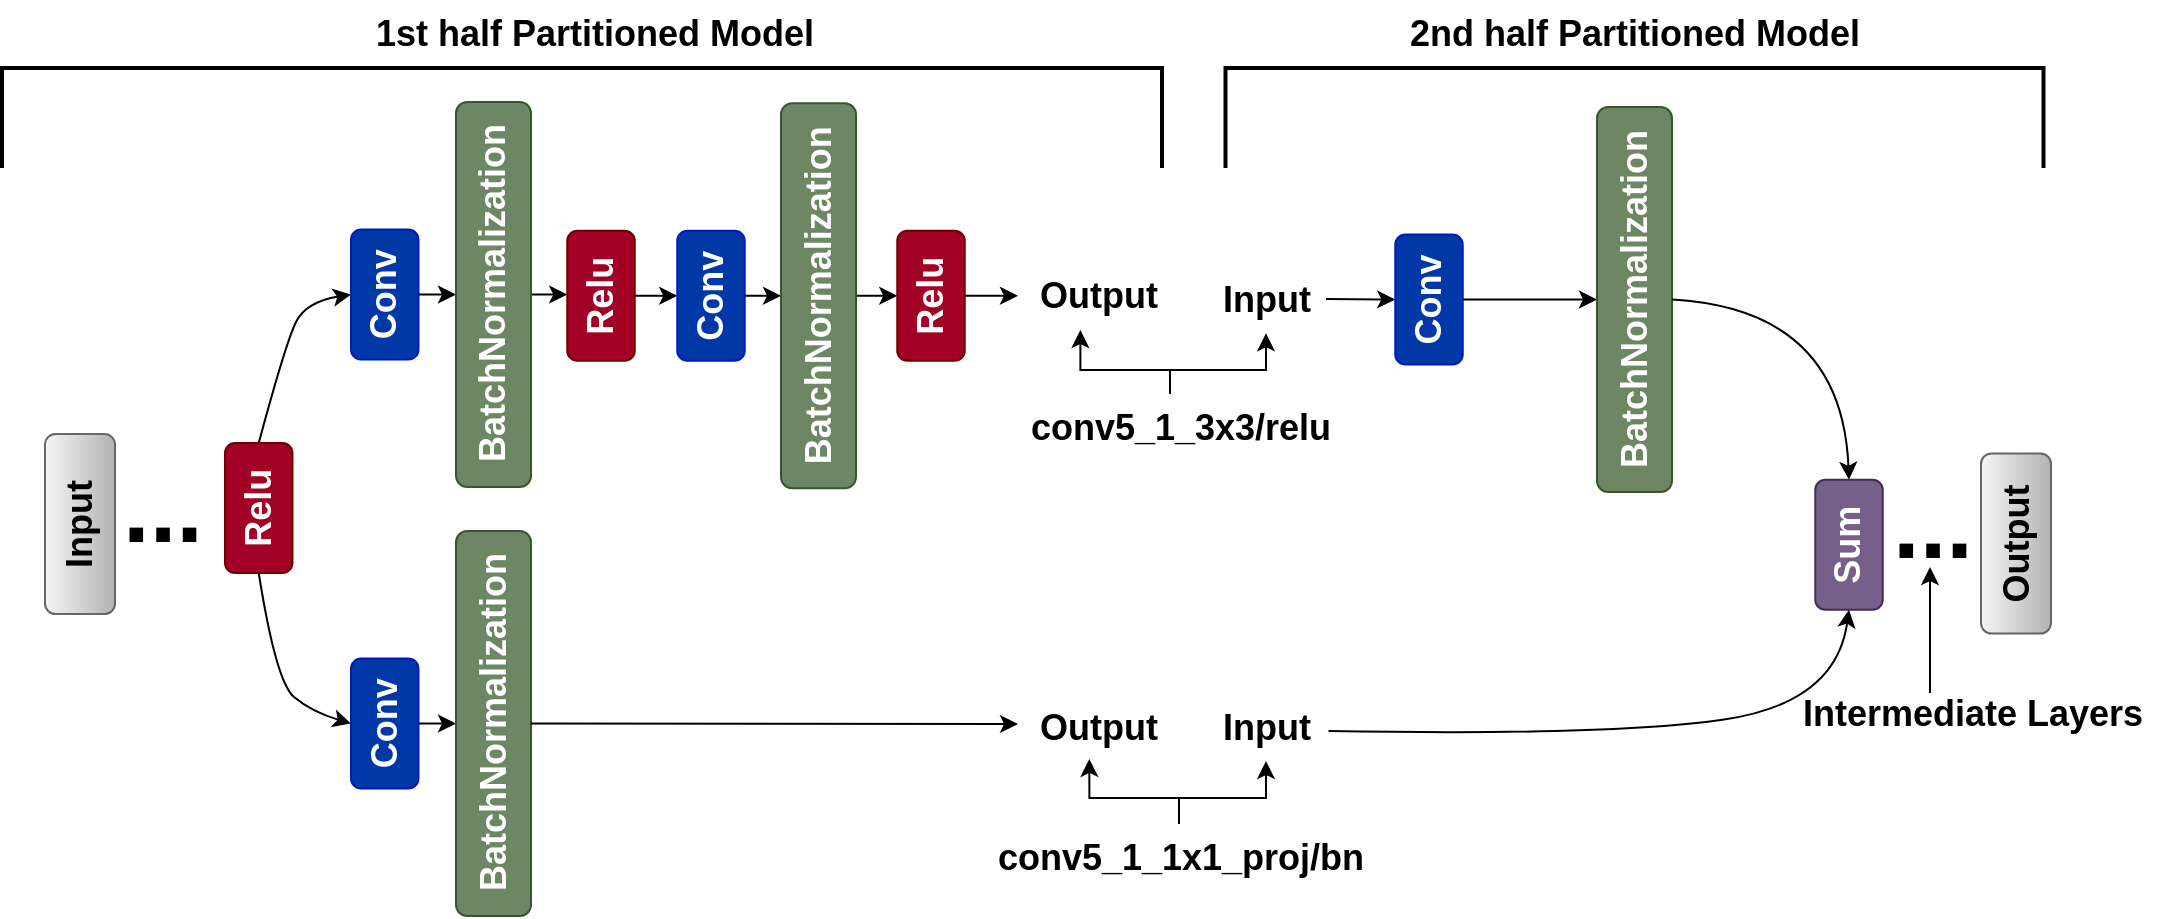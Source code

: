 <mxfile version="23.0.0" type="device">
  <diagram name="Page-1" id="0cxLK6B1qZ-80W-4j8hx">
    <mxGraphModel dx="1221" dy="630" grid="0" gridSize="10" guides="1" tooltips="1" connect="1" arrows="1" fold="1" page="0" pageScale="1" pageWidth="850" pageHeight="1100" math="0" shadow="0">
      <root>
        <mxCell id="0" />
        <mxCell id="1" parent="0" />
        <mxCell id="Iu25lgEWChFgaFbriD92-5" value="" style="curved=1;endArrow=classic;html=1;rounded=0;fontSize=14;fontStyle=1;exitX=1;exitY=0.5;exitDx=0;exitDy=0;entryX=0.5;entryY=0;entryDx=0;entryDy=0;" parent="1" source="WK32DhDvXuLAIViGbRyr-48" target="WK32DhDvXuLAIViGbRyr-4" edge="1">
          <mxGeometry width="50" height="50" relative="1" as="geometry">
            <mxPoint x="255" y="230" as="sourcePoint" />
            <mxPoint x="290" y="190" as="targetPoint" />
            <Array as="points">
              <mxPoint x="260" y="210" />
              <mxPoint x="270" y="190" />
            </Array>
          </mxGeometry>
        </mxCell>
        <mxCell id="Iu25lgEWChFgaFbriD92-103" value="&lt;font style=&quot;font-size: 18px;&quot;&gt;Output&lt;/font&gt;" style="rounded=1;whiteSpace=wrap;html=1;fillColor=#f5f5f5;gradientColor=#b3b3b3;strokeColor=#666666;fontSize=14;fontStyle=1;rotation=-90;" parent="1" vertex="1">
          <mxGeometry x="1080" y="293.25" width="90" height="35" as="geometry" />
        </mxCell>
        <mxCell id="Iu25lgEWChFgaFbriD92-123" value="&lt;font style=&quot;font-size: 18px;&quot;&gt;1st half Partitioned Model&lt;/font&gt;" style="text;html=1;align=center;verticalAlign=middle;resizable=0;points=[];autosize=1;strokeColor=none;fillColor=none;fontSize=14;fontStyle=1" parent="1" vertex="1">
          <mxGeometry x="295" y="39" width="237" height="34" as="geometry" />
        </mxCell>
        <mxCell id="Iu25lgEWChFgaFbriD92-145" value="&lt;font style=&quot;font-size: 48px;&quot;&gt;...&lt;/font&gt;" style="text;html=1;align=center;verticalAlign=middle;resizable=0;points=[];autosize=1;strokeColor=none;fillColor=none;fontSize=14;fontStyle=1" parent="1" vertex="1">
          <mxGeometry x="1053" y="266.01" width="60" height="70" as="geometry" />
        </mxCell>
        <mxCell id="Iu25lgEWChFgaFbriD92-146" value="&lt;font style=&quot;font-size: 48px;&quot;&gt;...&lt;/font&gt;" style="text;html=1;align=center;verticalAlign=middle;resizable=0;points=[];autosize=1;strokeColor=none;fillColor=none;fontSize=14;fontStyle=1" parent="1" vertex="1">
          <mxGeometry x="168" y="258" width="60" height="70" as="geometry" />
        </mxCell>
        <mxCell id="WK32DhDvXuLAIViGbRyr-26" style="edgeStyle=orthogonalEdgeStyle;rounded=0;orthogonalLoop=1;jettySize=auto;html=1;exitX=0.5;exitY=1;exitDx=0;exitDy=0;entryX=0.5;entryY=0;entryDx=0;entryDy=0;" parent="1" source="WK32DhDvXuLAIViGbRyr-4" target="WK32DhDvXuLAIViGbRyr-24" edge="1">
          <mxGeometry relative="1" as="geometry" />
        </mxCell>
        <mxCell id="WK32DhDvXuLAIViGbRyr-4" value="&lt;b&gt;&lt;font style=&quot;font-size: 18px;&quot;&gt;Conv&lt;/font&gt;&lt;/b&gt;" style="rounded=1;whiteSpace=wrap;html=1;fillColor=#0038A8;fontColor=#ffffff;strokeColor=#001DBC;rotation=-90;" parent="1" vertex="1">
          <mxGeometry x="276.87" y="169.39" width="65" height="33.74" as="geometry" />
        </mxCell>
        <mxCell id="WK32DhDvXuLAIViGbRyr-28" style="edgeStyle=orthogonalEdgeStyle;rounded=0;orthogonalLoop=1;jettySize=auto;html=1;exitX=0.5;exitY=1;exitDx=0;exitDy=0;entryX=0.5;entryY=0;entryDx=0;entryDy=0;" parent="1" source="WK32DhDvXuLAIViGbRyr-24" target="WK32DhDvXuLAIViGbRyr-49" edge="1">
          <mxGeometry relative="1" as="geometry">
            <mxPoint x="407.5" y="186.25" as="targetPoint" />
          </mxGeometry>
        </mxCell>
        <mxCell id="WK32DhDvXuLAIViGbRyr-24" value="&lt;b&gt;&lt;font style=&quot;font-size: 18px;&quot;&gt;BatchNormalization&lt;/font&gt;&lt;/b&gt;" style="rounded=1;whiteSpace=wrap;html=1;fillColor=#6d8764;fontColor=#ffffff;strokeColor=#3A5431;rotation=-90;" parent="1" vertex="1">
          <mxGeometry x="267.5" y="167.5" width="192.5" height="37.5" as="geometry" />
        </mxCell>
        <mxCell id="WK32DhDvXuLAIViGbRyr-31" style="edgeStyle=orthogonalEdgeStyle;rounded=0;orthogonalLoop=1;jettySize=auto;html=1;exitX=0.5;exitY=1;exitDx=0;exitDy=0;entryX=0.5;entryY=0;entryDx=0;entryDy=0;" parent="1" source="WK32DhDvXuLAIViGbRyr-49" target="WK32DhDvXuLAIViGbRyr-29" edge="1">
          <mxGeometry relative="1" as="geometry">
            <mxPoint x="442.5" y="186.25" as="sourcePoint" />
          </mxGeometry>
        </mxCell>
        <mxCell id="WK32DhDvXuLAIViGbRyr-36" style="edgeStyle=orthogonalEdgeStyle;rounded=0;orthogonalLoop=1;jettySize=auto;html=1;exitX=0.5;exitY=1;exitDx=0;exitDy=0;entryX=0.5;entryY=0;entryDx=0;entryDy=0;" parent="1" source="WK32DhDvXuLAIViGbRyr-29" target="WK32DhDvXuLAIViGbRyr-32" edge="1">
          <mxGeometry relative="1" as="geometry" />
        </mxCell>
        <mxCell id="WK32DhDvXuLAIViGbRyr-29" value="&lt;b&gt;&lt;font style=&quot;font-size: 18px;&quot;&gt;Conv&lt;/font&gt;&lt;/b&gt;" style="rounded=1;whiteSpace=wrap;html=1;fillColor=#0038A8;fontColor=#ffffff;strokeColor=#001DBC;rotation=-90;" parent="1" vertex="1">
          <mxGeometry x="440" y="170.01" width="65" height="33.74" as="geometry" />
        </mxCell>
        <mxCell id="WK32DhDvXuLAIViGbRyr-38" style="edgeStyle=orthogonalEdgeStyle;rounded=0;orthogonalLoop=1;jettySize=auto;html=1;exitX=0.5;exitY=1;exitDx=0;exitDy=0;entryX=0.5;entryY=0;entryDx=0;entryDy=0;" parent="1" source="WK32DhDvXuLAIViGbRyr-32" target="WK32DhDvXuLAIViGbRyr-50" edge="1">
          <mxGeometry relative="1" as="geometry">
            <mxPoint x="590" y="186.88" as="targetPoint" />
          </mxGeometry>
        </mxCell>
        <mxCell id="WK32DhDvXuLAIViGbRyr-32" value="&lt;b&gt;&lt;font style=&quot;font-size: 18px;&quot;&gt;BatchNormalization&lt;/font&gt;&lt;/b&gt;" style="rounded=1;whiteSpace=wrap;html=1;fillColor=#6d8764;fontColor=#ffffff;strokeColor=#3A5431;rotation=-90;" parent="1" vertex="1">
          <mxGeometry x="430" y="168.13" width="192.5" height="37.5" as="geometry" />
        </mxCell>
        <mxCell id="WK32DhDvXuLAIViGbRyr-40" style="edgeStyle=orthogonalEdgeStyle;rounded=0;orthogonalLoop=1;jettySize=auto;html=1;exitX=0.5;exitY=1;exitDx=0;exitDy=0;entryX=-0.013;entryY=0.514;entryDx=0;entryDy=0;entryPerimeter=0;" parent="1" source="WK32DhDvXuLAIViGbRyr-50" target="0bno4nOajrJEfrYTKyAq-38" edge="1">
          <mxGeometry relative="1" as="geometry">
            <mxPoint x="625" y="186.88" as="sourcePoint" />
            <mxPoint x="622" y="186" as="targetPoint" />
          </mxGeometry>
        </mxCell>
        <mxCell id="WK32DhDvXuLAIViGbRyr-42" style="edgeStyle=orthogonalEdgeStyle;rounded=0;orthogonalLoop=1;jettySize=auto;html=1;exitX=0.5;exitY=1;exitDx=0;exitDy=0;entryX=0.5;entryY=0;entryDx=0;entryDy=0;" parent="1" source="WK32DhDvXuLAIViGbRyr-39" target="WK32DhDvXuLAIViGbRyr-41" edge="1">
          <mxGeometry relative="1" as="geometry" />
        </mxCell>
        <mxCell id="WK32DhDvXuLAIViGbRyr-41" value="&lt;b&gt;&lt;font style=&quot;font-size: 18px;&quot;&gt;BatchNormalization&lt;/font&gt;&lt;/b&gt;" style="rounded=1;whiteSpace=wrap;html=1;fillColor=#6d8764;fontColor=#ffffff;strokeColor=#3A5431;rotation=-90;" parent="1" vertex="1">
          <mxGeometry x="838" y="170.01" width="192.5" height="37.5" as="geometry" />
        </mxCell>
        <mxCell id="WK32DhDvXuLAIViGbRyr-45" value="" style="curved=1;endArrow=classic;html=1;rounded=0;exitX=0.5;exitY=1;exitDx=0;exitDy=0;fontSize=14;fontStyle=1;entryX=1;entryY=0.5;entryDx=0;entryDy=0;" parent="1" source="WK32DhDvXuLAIViGbRyr-41" target="WK32DhDvXuLAIViGbRyr-46" edge="1">
          <mxGeometry width="50" height="50" relative="1" as="geometry">
            <mxPoint x="650.0" y="192.51" as="sourcePoint" />
            <mxPoint x="700" y="322.51" as="targetPoint" />
            <Array as="points">
              <mxPoint x="1038" y="193.51" />
            </Array>
          </mxGeometry>
        </mxCell>
        <mxCell id="WK32DhDvXuLAIViGbRyr-46" value="&lt;b&gt;&lt;font style=&quot;font-size: 18px;&quot;&gt;Sum&lt;/font&gt;&lt;/b&gt;" style="rounded=1;whiteSpace=wrap;html=1;fillColor=#76608a;fontColor=#ffffff;strokeColor=#432D57;rotation=-90;" parent="1" vertex="1">
          <mxGeometry x="1009" y="294.51" width="65" height="33.74" as="geometry" />
        </mxCell>
        <mxCell id="WK32DhDvXuLAIViGbRyr-48" value="&lt;b&gt;&lt;font style=&quot;font-size: 18px;&quot;&gt;Relu&lt;/font&gt;&lt;/b&gt;" style="rounded=1;whiteSpace=wrap;html=1;fillColor=#a20025;fontColor=#ffffff;strokeColor=#6F0000;rotation=-90;" parent="1" vertex="1">
          <mxGeometry x="213.87" y="276.13" width="65" height="33.74" as="geometry" />
        </mxCell>
        <mxCell id="WK32DhDvXuLAIViGbRyr-49" value="&lt;b&gt;&lt;font style=&quot;font-size: 18px;&quot;&gt;Relu&lt;/font&gt;&lt;/b&gt;" style="rounded=1;whiteSpace=wrap;html=1;fillColor=#a20025;fontColor=#ffffff;strokeColor=#6F0000;rotation=-90;" parent="1" vertex="1">
          <mxGeometry x="385" y="170.01" width="65" height="33.74" as="geometry" />
        </mxCell>
        <mxCell id="WK32DhDvXuLAIViGbRyr-50" value="&lt;b&gt;&lt;font style=&quot;font-size: 18px;&quot;&gt;Relu&lt;/font&gt;&lt;/b&gt;" style="rounded=1;whiteSpace=wrap;html=1;fillColor=#a20025;fontColor=#ffffff;strokeColor=#6F0000;rotation=-90;" parent="1" vertex="1">
          <mxGeometry x="550" y="170.01" width="65" height="33.74" as="geometry" />
        </mxCell>
        <mxCell id="WK32DhDvXuLAIViGbRyr-145" value="" style="strokeWidth=2;html=1;shape=mxgraph.flowchart.annotation_1;align=left;pointerEvents=1;direction=south;fontSize=14;fontStyle=1" parent="1" vertex="1">
          <mxGeometry x="118" y="73" width="580" height="50" as="geometry" />
        </mxCell>
        <mxCell id="0bno4nOajrJEfrYTKyAq-6" style="edgeStyle=orthogonalEdgeStyle;rounded=0;orthogonalLoop=1;jettySize=auto;html=1;exitX=0.5;exitY=1;exitDx=0;exitDy=0;entryX=0.5;entryY=0;entryDx=0;entryDy=0;" parent="1" edge="1">
          <mxGeometry relative="1" as="geometry">
            <mxPoint x="347" y="393.75" as="targetPoint" />
          </mxGeometry>
        </mxCell>
        <mxCell id="0bno4nOajrJEfrYTKyAq-8" style="edgeStyle=orthogonalEdgeStyle;rounded=0;orthogonalLoop=1;jettySize=auto;html=1;exitX=0.5;exitY=1;exitDx=0;exitDy=0;entryX=0.5;entryY=0;entryDx=0;entryDy=0;" parent="1" edge="1">
          <mxGeometry relative="1" as="geometry">
            <mxPoint x="402.63" y="394.38" as="targetPoint" />
          </mxGeometry>
        </mxCell>
        <mxCell id="0bno4nOajrJEfrYTKyAq-11" style="edgeStyle=orthogonalEdgeStyle;rounded=0;orthogonalLoop=1;jettySize=auto;html=1;exitX=0.5;exitY=1;exitDx=0;exitDy=0;entryX=0.5;entryY=0;entryDx=0;entryDy=0;" parent="1" edge="1">
          <mxGeometry relative="1" as="geometry">
            <mxPoint x="509.5" y="394.38" as="targetPoint" />
          </mxGeometry>
        </mxCell>
        <mxCell id="0bno4nOajrJEfrYTKyAq-13" style="edgeStyle=orthogonalEdgeStyle;rounded=0;orthogonalLoop=1;jettySize=auto;html=1;exitX=0.5;exitY=1;exitDx=0;exitDy=0;entryX=0.5;entryY=0;entryDx=0;entryDy=0;" parent="1" edge="1">
          <mxGeometry relative="1" as="geometry">
            <mxPoint x="567.63" y="394.38" as="targetPoint" />
          </mxGeometry>
        </mxCell>
        <mxCell id="0bno4nOajrJEfrYTKyAq-16" style="edgeStyle=orthogonalEdgeStyle;rounded=0;orthogonalLoop=1;jettySize=auto;html=1;exitX=0.5;exitY=1;exitDx=0;exitDy=0;entryX=0.5;entryY=0;entryDx=0;entryDy=0;" parent="1" source="0bno4nOajrJEfrYTKyAq-17" target="0bno4nOajrJEfrYTKyAq-18" edge="1">
          <mxGeometry relative="1" as="geometry" />
        </mxCell>
        <mxCell id="0bno4nOajrJEfrYTKyAq-17" value="&lt;b&gt;&lt;font style=&quot;font-size: 18px;&quot;&gt;Conv&lt;/font&gt;&lt;/b&gt;" style="rounded=1;whiteSpace=wrap;html=1;fillColor=#0038A8;fontColor=#ffffff;strokeColor=#001DBC;rotation=-90;" parent="1" vertex="1">
          <mxGeometry x="276.87" y="383.88" width="65" height="33.74" as="geometry" />
        </mxCell>
        <mxCell id="0bno4nOajrJEfrYTKyAq-18" value="&lt;b&gt;&lt;font style=&quot;font-size: 18px;&quot;&gt;BatchNormalization&lt;/font&gt;&lt;/b&gt;" style="rounded=1;whiteSpace=wrap;html=1;fillColor=#6d8764;fontColor=#ffffff;strokeColor=#3A5431;rotation=-90;" parent="1" vertex="1">
          <mxGeometry x="267.5" y="382" width="192.5" height="37.5" as="geometry" />
        </mxCell>
        <mxCell id="0bno4nOajrJEfrYTKyAq-19" value="" style="curved=1;endArrow=classic;html=1;rounded=0;fontSize=14;fontStyle=1;entryX=0;entryY=0.5;entryDx=0;entryDy=0;exitX=1.004;exitY=0.559;exitDx=0;exitDy=0;exitPerimeter=0;" parent="1" source="0bno4nOajrJEfrYTKyAq-40" target="WK32DhDvXuLAIViGbRyr-46" edge="1">
          <mxGeometry width="50" height="50" relative="1" as="geometry">
            <mxPoint x="779" y="403.51" as="sourcePoint" />
            <mxPoint x="705" y="478.01" as="targetPoint" />
            <Array as="points">
              <mxPoint x="923" y="407" />
              <mxPoint x="1035" y="390.51" />
            </Array>
          </mxGeometry>
        </mxCell>
        <mxCell id="0bno4nOajrJEfrYTKyAq-22" value="" style="curved=1;endArrow=classic;html=1;rounded=0;fontSize=14;fontStyle=1;exitX=0;exitY=0.5;exitDx=0;exitDy=0;entryX=0.5;entryY=0;entryDx=0;entryDy=0;" parent="1" source="WK32DhDvXuLAIViGbRyr-48" target="0bno4nOajrJEfrYTKyAq-17" edge="1">
          <mxGeometry width="50" height="50" relative="1" as="geometry">
            <mxPoint x="266" y="276" as="sourcePoint" />
            <mxPoint x="294.5" y="393.76" as="targetPoint" />
            <Array as="points">
              <mxPoint x="255" y="380" />
              <mxPoint x="273" y="395" />
            </Array>
          </mxGeometry>
        </mxCell>
        <mxCell id="WK32DhDvXuLAIViGbRyr-39" value="&lt;b&gt;&lt;font style=&quot;font-size: 18px;&quot;&gt;Conv&lt;/font&gt;&lt;/b&gt;" style="rounded=1;whiteSpace=wrap;html=1;fillColor=#0038A8;fontColor=#ffffff;strokeColor=#001DBC;rotation=-90;" parent="1" vertex="1">
          <mxGeometry x="799" y="171.89" width="65" height="33.74" as="geometry" />
        </mxCell>
        <mxCell id="0bno4nOajrJEfrYTKyAq-44" style="edgeStyle=orthogonalEdgeStyle;rounded=0;orthogonalLoop=1;jettySize=auto;html=1;" parent="1" source="0bno4nOajrJEfrYTKyAq-24" target="0bno4nOajrJEfrYTKyAq-40" edge="1">
          <mxGeometry relative="1" as="geometry">
            <Array as="points">
              <mxPoint x="707" y="438" />
              <mxPoint x="750" y="438" />
            </Array>
          </mxGeometry>
        </mxCell>
        <mxCell id="0bno4nOajrJEfrYTKyAq-45" style="edgeStyle=orthogonalEdgeStyle;rounded=0;orthogonalLoop=1;jettySize=auto;html=1;entryX=0.45;entryY=0.969;entryDx=0;entryDy=0;entryPerimeter=0;" parent="1" source="0bno4nOajrJEfrYTKyAq-24" target="0bno4nOajrJEfrYTKyAq-34" edge="1">
          <mxGeometry relative="1" as="geometry">
            <Array as="points">
              <mxPoint x="707" y="438" />
              <mxPoint x="662" y="438" />
            </Array>
          </mxGeometry>
        </mxCell>
        <mxCell id="0bno4nOajrJEfrYTKyAq-24" value="&lt;font style=&quot;font-size: 18px;&quot;&gt;conv5_1_1x1_proj/bn&lt;/font&gt;" style="text;html=1;align=center;verticalAlign=middle;resizable=0;points=[];autosize=1;strokeColor=none;fillColor=none;fontSize=14;fontStyle=1" parent="1" vertex="1">
          <mxGeometry x="606" y="451" width="201" height="34" as="geometry" />
        </mxCell>
        <mxCell id="0bno4nOajrJEfrYTKyAq-42" value="" style="edgeStyle=orthogonalEdgeStyle;rounded=0;orthogonalLoop=1;jettySize=auto;html=1;" parent="1" source="0bno4nOajrJEfrYTKyAq-26" target="0bno4nOajrJEfrYTKyAq-39" edge="1">
          <mxGeometry relative="1" as="geometry">
            <Array as="points">
              <mxPoint x="702" y="224" />
              <mxPoint x="750" y="224" />
            </Array>
          </mxGeometry>
        </mxCell>
        <mxCell id="0bno4nOajrJEfrYTKyAq-43" style="edgeStyle=orthogonalEdgeStyle;rounded=0;orthogonalLoop=1;jettySize=auto;html=1;entryX=0.392;entryY=1.004;entryDx=0;entryDy=0;entryPerimeter=0;" parent="1" source="0bno4nOajrJEfrYTKyAq-26" target="0bno4nOajrJEfrYTKyAq-38" edge="1">
          <mxGeometry relative="1" as="geometry">
            <mxPoint x="706.5" y="224.014" as="targetPoint" />
            <Array as="points">
              <mxPoint x="702" y="224" />
              <mxPoint x="657" y="224" />
            </Array>
          </mxGeometry>
        </mxCell>
        <mxCell id="0bno4nOajrJEfrYTKyAq-26" value="&lt;font style=&quot;font-size: 18px;&quot;&gt;conv5_1_3x3/relu&lt;/font&gt;" style="text;html=1;align=center;verticalAlign=middle;resizable=0;points=[];autosize=1;strokeColor=none;fillColor=none;fontSize=14;fontStyle=1" parent="1" vertex="1">
          <mxGeometry x="622.5" y="236" width="168" height="34" as="geometry" />
        </mxCell>
        <mxCell id="0bno4nOajrJEfrYTKyAq-27" value="&lt;span style=&quot;font-size: 18px;&quot;&gt;Intermediate Layers&lt;/span&gt;" style="text;html=1;align=center;verticalAlign=middle;resizable=0;points=[];autosize=1;strokeColor=none;fillColor=none;fontSize=14;fontStyle=1" parent="1" vertex="1">
          <mxGeometry x="1009" y="379" width="188" height="34" as="geometry" />
        </mxCell>
        <mxCell id="0bno4nOajrJEfrYTKyAq-28" value="" style="endArrow=classic;html=1;rounded=0;" parent="1" edge="1">
          <mxGeometry width="50" height="50" relative="1" as="geometry">
            <mxPoint x="1082" y="385.51" as="sourcePoint" />
            <mxPoint x="1082" y="322.51" as="targetPoint" />
          </mxGeometry>
        </mxCell>
        <mxCell id="0bno4nOajrJEfrYTKyAq-29" value="" style="endArrow=classic;html=1;rounded=0;entryX=0.5;entryY=0;entryDx=0;entryDy=0;" parent="1" target="WK32DhDvXuLAIViGbRyr-39" edge="1">
          <mxGeometry width="50" height="50" relative="1" as="geometry">
            <mxPoint x="780" y="188.51" as="sourcePoint" />
            <mxPoint x="721" y="406.51" as="targetPoint" />
          </mxGeometry>
        </mxCell>
        <mxCell id="0bno4nOajrJEfrYTKyAq-31" value="" style="endArrow=classic;html=1;rounded=0;exitX=0.5;exitY=1;exitDx=0;exitDy=0;" parent="1" edge="1">
          <mxGeometry width="50" height="50" relative="1" as="geometry">
            <mxPoint x="382.5" y="400.75" as="sourcePoint" />
            <mxPoint x="626" y="401" as="targetPoint" />
          </mxGeometry>
        </mxCell>
        <mxCell id="0bno4nOajrJEfrYTKyAq-34" value="&lt;span style=&quot;font-size: 18px;&quot;&gt;Output&lt;/span&gt;" style="text;html=1;align=center;verticalAlign=middle;resizable=0;points=[];autosize=1;strokeColor=none;fillColor=none;fontSize=14;fontStyle=1" parent="1" vertex="1">
          <mxGeometry x="627" y="385.5" width="77" height="34" as="geometry" />
        </mxCell>
        <mxCell id="0bno4nOajrJEfrYTKyAq-35" value="&lt;font style=&quot;font-size: 18px;&quot;&gt;2nd half Partitioned Model&lt;/font&gt;" style="text;html=1;align=center;verticalAlign=middle;resizable=0;points=[];autosize=1;strokeColor=none;fillColor=none;fontSize=14;fontStyle=1" parent="1" vertex="1">
          <mxGeometry x="812.75" y="39" width="243" height="34" as="geometry" />
        </mxCell>
        <mxCell id="0bno4nOajrJEfrYTKyAq-36" value="" style="strokeWidth=2;html=1;shape=mxgraph.flowchart.annotation_1;align=left;pointerEvents=1;direction=south;fontSize=14;fontStyle=1" parent="1" vertex="1">
          <mxGeometry x="729.75" y="73" width="409" height="50" as="geometry" />
        </mxCell>
        <mxCell id="0bno4nOajrJEfrYTKyAq-38" value="&lt;span style=&quot;font-size: 18px;&quot;&gt;Output&lt;/span&gt;" style="text;html=1;align=center;verticalAlign=middle;resizable=0;points=[];autosize=1;strokeColor=none;fillColor=none;fontSize=14;fontStyle=1" parent="1" vertex="1">
          <mxGeometry x="627" y="169.88" width="77" height="34" as="geometry" />
        </mxCell>
        <mxCell id="0bno4nOajrJEfrYTKyAq-39" value="&lt;span style=&quot;font-size: 18px;&quot;&gt;Input&lt;/span&gt;" style="text;html=1;align=center;verticalAlign=middle;resizable=0;points=[];autosize=1;strokeColor=none;fillColor=none;fontSize=14;fontStyle=1" parent="1" vertex="1">
          <mxGeometry x="719" y="171.63" width="62" height="34" as="geometry" />
        </mxCell>
        <mxCell id="0bno4nOajrJEfrYTKyAq-40" value="&lt;span style=&quot;font-size: 18px;&quot;&gt;Input&lt;/span&gt;" style="text;html=1;align=center;verticalAlign=middle;resizable=0;points=[];autosize=1;strokeColor=none;fillColor=none;fontSize=14;fontStyle=1" parent="1" vertex="1">
          <mxGeometry x="719" y="385.5" width="62" height="34" as="geometry" />
        </mxCell>
        <mxCell id="Wj7aocxB3jck4Vxco_qs-1" value="&lt;font style=&quot;font-size: 18px;&quot;&gt;Input&lt;/font&gt;" style="rounded=1;whiteSpace=wrap;html=1;fillColor=#f5f5f5;gradientColor=#b3b3b3;strokeColor=#666666;fontSize=14;fontStyle=1;rotation=-90;" vertex="1" parent="1">
          <mxGeometry x="112" y="283.51" width="90" height="35" as="geometry" />
        </mxCell>
      </root>
    </mxGraphModel>
  </diagram>
</mxfile>
